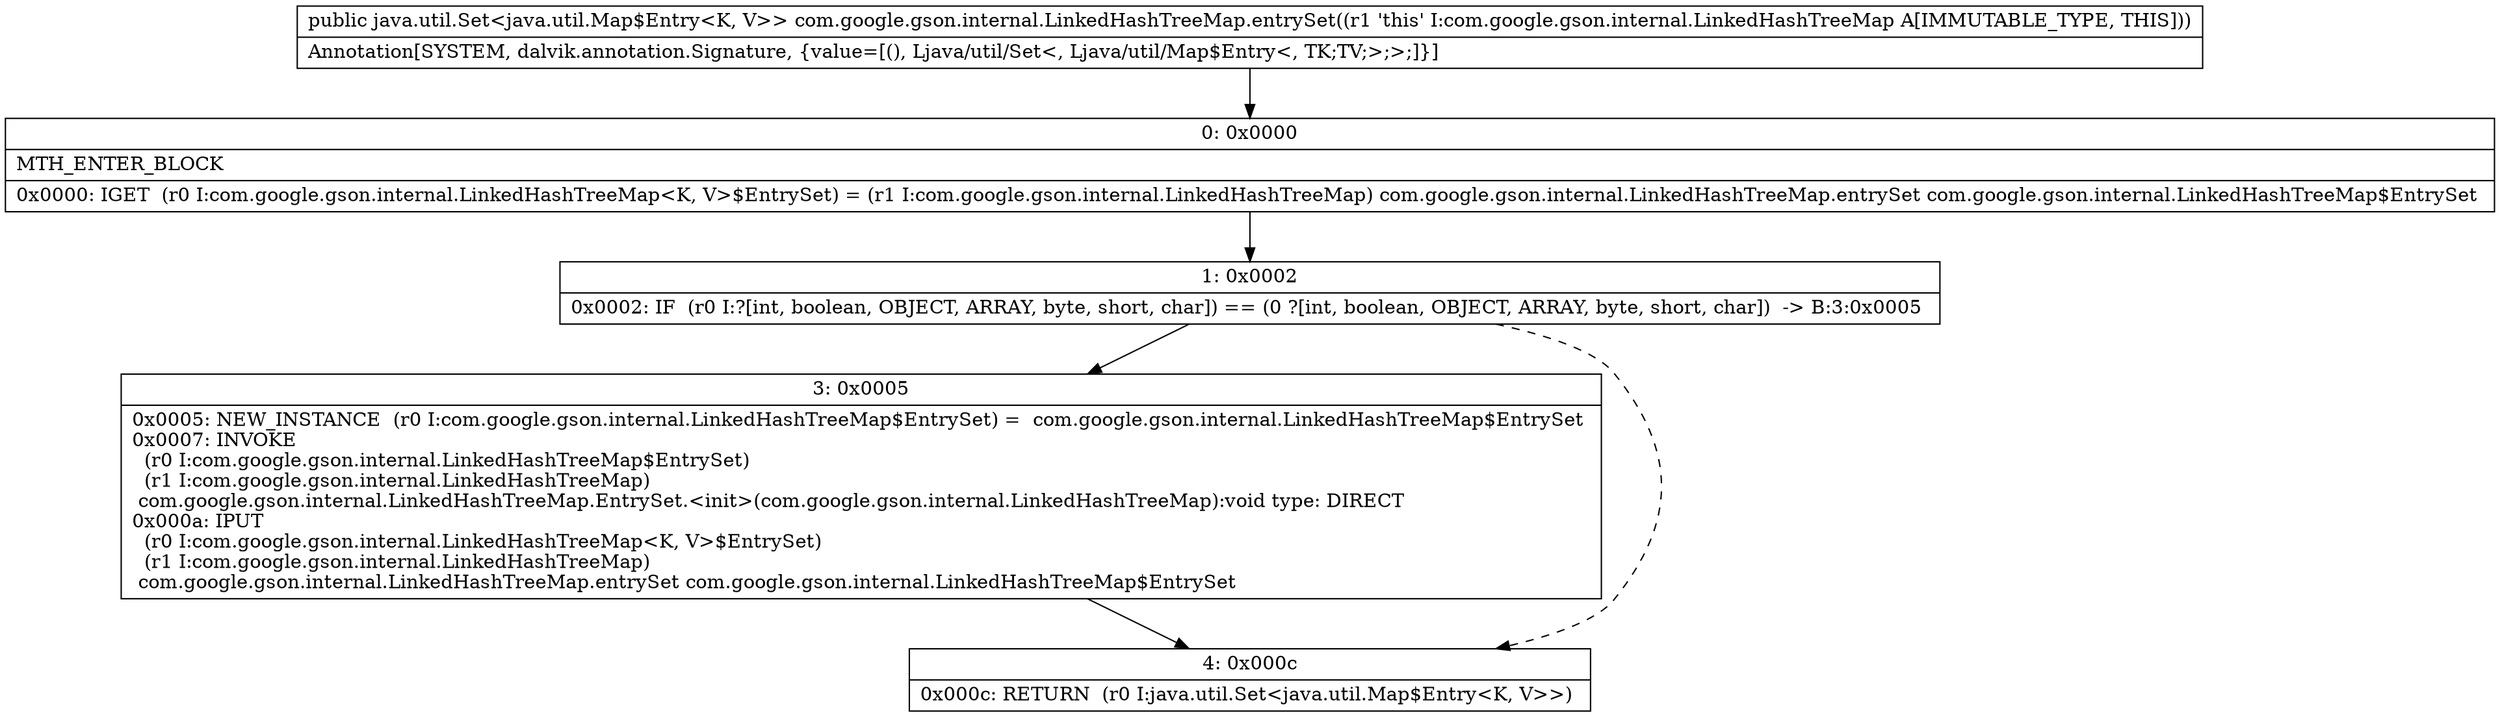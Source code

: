digraph "CFG forcom.google.gson.internal.LinkedHashTreeMap.entrySet()Ljava\/util\/Set;" {
Node_0 [shape=record,label="{0\:\ 0x0000|MTH_ENTER_BLOCK\l|0x0000: IGET  (r0 I:com.google.gson.internal.LinkedHashTreeMap\<K, V\>$EntrySet) = (r1 I:com.google.gson.internal.LinkedHashTreeMap) com.google.gson.internal.LinkedHashTreeMap.entrySet com.google.gson.internal.LinkedHashTreeMap$EntrySet \l}"];
Node_1 [shape=record,label="{1\:\ 0x0002|0x0002: IF  (r0 I:?[int, boolean, OBJECT, ARRAY, byte, short, char]) == (0 ?[int, boolean, OBJECT, ARRAY, byte, short, char])  \-\> B:3:0x0005 \l}"];
Node_3 [shape=record,label="{3\:\ 0x0005|0x0005: NEW_INSTANCE  (r0 I:com.google.gson.internal.LinkedHashTreeMap$EntrySet) =  com.google.gson.internal.LinkedHashTreeMap$EntrySet \l0x0007: INVOKE  \l  (r0 I:com.google.gson.internal.LinkedHashTreeMap$EntrySet)\l  (r1 I:com.google.gson.internal.LinkedHashTreeMap)\l com.google.gson.internal.LinkedHashTreeMap.EntrySet.\<init\>(com.google.gson.internal.LinkedHashTreeMap):void type: DIRECT \l0x000a: IPUT  \l  (r0 I:com.google.gson.internal.LinkedHashTreeMap\<K, V\>$EntrySet)\l  (r1 I:com.google.gson.internal.LinkedHashTreeMap)\l com.google.gson.internal.LinkedHashTreeMap.entrySet com.google.gson.internal.LinkedHashTreeMap$EntrySet \l}"];
Node_4 [shape=record,label="{4\:\ 0x000c|0x000c: RETURN  (r0 I:java.util.Set\<java.util.Map$Entry\<K, V\>\>) \l}"];
MethodNode[shape=record,label="{public java.util.Set\<java.util.Map$Entry\<K, V\>\> com.google.gson.internal.LinkedHashTreeMap.entrySet((r1 'this' I:com.google.gson.internal.LinkedHashTreeMap A[IMMUTABLE_TYPE, THIS]))  | Annotation[SYSTEM, dalvik.annotation.Signature, \{value=[(), Ljava\/util\/Set\<, Ljava\/util\/Map$Entry\<, TK;TV;\>;\>;]\}]\l}"];
MethodNode -> Node_0;
Node_0 -> Node_1;
Node_1 -> Node_3;
Node_1 -> Node_4[style=dashed];
Node_3 -> Node_4;
}

